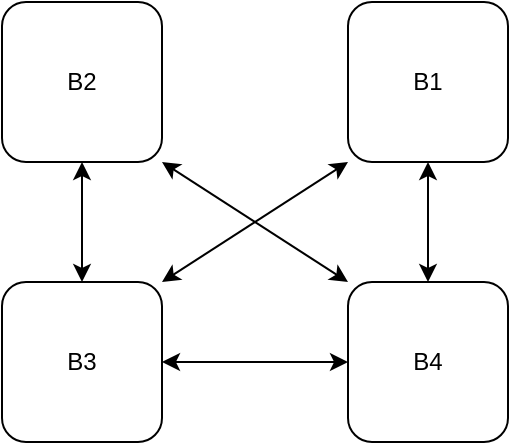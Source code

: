 <mxfile version="12.4.9" type="device"><diagram id="vDWgEbnVndUTgcc3vMNX" name="Page-1"><mxGraphModel dx="1020" dy="615" grid="1" gridSize="10" guides="1" tooltips="1" connect="1" arrows="1" fold="1" page="1" pageScale="1" pageWidth="827" pageHeight="1169" math="0" shadow="0"><root><mxCell id="0"/><mxCell id="1" parent="0"/><mxCell id="UaawSfclCrW5EESzSD5s-15" value="B2" style="rounded=1;whiteSpace=wrap;html=1;" vertex="1" parent="1"><mxGeometry x="200" y="140" width="80" height="80" as="geometry"/></mxCell><mxCell id="UaawSfclCrW5EESzSD5s-16" value="B1" style="rounded=1;whiteSpace=wrap;html=1;" vertex="1" parent="1"><mxGeometry x="373" y="140" width="80" height="80" as="geometry"/></mxCell><mxCell id="UaawSfclCrW5EESzSD5s-17" value="B3" style="rounded=1;whiteSpace=wrap;html=1;" vertex="1" parent="1"><mxGeometry x="200" y="280" width="80" height="80" as="geometry"/></mxCell><mxCell id="UaawSfclCrW5EESzSD5s-18" value="B4" style="rounded=1;whiteSpace=wrap;html=1;" vertex="1" parent="1"><mxGeometry x="373" y="280" width="80" height="80" as="geometry"/></mxCell><mxCell id="UaawSfclCrW5EESzSD5s-19" value="" style="endArrow=classic;startArrow=classic;html=1;entryX=0.5;entryY=1;entryDx=0;entryDy=0;exitX=0.5;exitY=0;exitDx=0;exitDy=0;" edge="1" parent="1" source="UaawSfclCrW5EESzSD5s-17" target="UaawSfclCrW5EESzSD5s-15"><mxGeometry width="50" height="50" relative="1" as="geometry"><mxPoint x="200" y="430" as="sourcePoint"/><mxPoint x="250" y="380" as="targetPoint"/></mxGeometry></mxCell><mxCell id="UaawSfclCrW5EESzSD5s-20" value="" style="endArrow=classic;startArrow=classic;html=1;entryX=1;entryY=0.5;entryDx=0;entryDy=0;exitX=0;exitY=0.5;exitDx=0;exitDy=0;" edge="1" parent="1" source="UaawSfclCrW5EESzSD5s-18" target="UaawSfclCrW5EESzSD5s-17"><mxGeometry width="50" height="50" relative="1" as="geometry"><mxPoint x="200" y="430" as="sourcePoint"/><mxPoint x="250" y="380" as="targetPoint"/></mxGeometry></mxCell><mxCell id="UaawSfclCrW5EESzSD5s-21" value="" style="endArrow=classic;startArrow=classic;html=1;entryX=0;entryY=0;entryDx=0;entryDy=0;exitX=1;exitY=1;exitDx=0;exitDy=0;" edge="1" parent="1" source="UaawSfclCrW5EESzSD5s-15" target="UaawSfclCrW5EESzSD5s-18"><mxGeometry width="50" height="50" relative="1" as="geometry"><mxPoint x="200" y="430" as="sourcePoint"/><mxPoint x="250" y="380" as="targetPoint"/></mxGeometry></mxCell><mxCell id="UaawSfclCrW5EESzSD5s-22" value="" style="endArrow=classic;startArrow=classic;html=1;exitX=1;exitY=0;exitDx=0;exitDy=0;entryX=0;entryY=1;entryDx=0;entryDy=0;" edge="1" parent="1" source="UaawSfclCrW5EESzSD5s-17" target="UaawSfclCrW5EESzSD5s-16"><mxGeometry width="50" height="50" relative="1" as="geometry"><mxPoint x="550" y="280" as="sourcePoint"/><mxPoint x="600" y="230" as="targetPoint"/></mxGeometry></mxCell><mxCell id="UaawSfclCrW5EESzSD5s-23" value="" style="endArrow=classic;startArrow=classic;html=1;entryX=0.5;entryY=1;entryDx=0;entryDy=0;exitX=0.5;exitY=0;exitDx=0;exitDy=0;" edge="1" parent="1" source="UaawSfclCrW5EESzSD5s-18" target="UaawSfclCrW5EESzSD5s-16"><mxGeometry width="50" height="50" relative="1" as="geometry"><mxPoint x="200" y="430" as="sourcePoint"/><mxPoint x="250" y="380" as="targetPoint"/></mxGeometry></mxCell></root></mxGraphModel></diagram></mxfile>